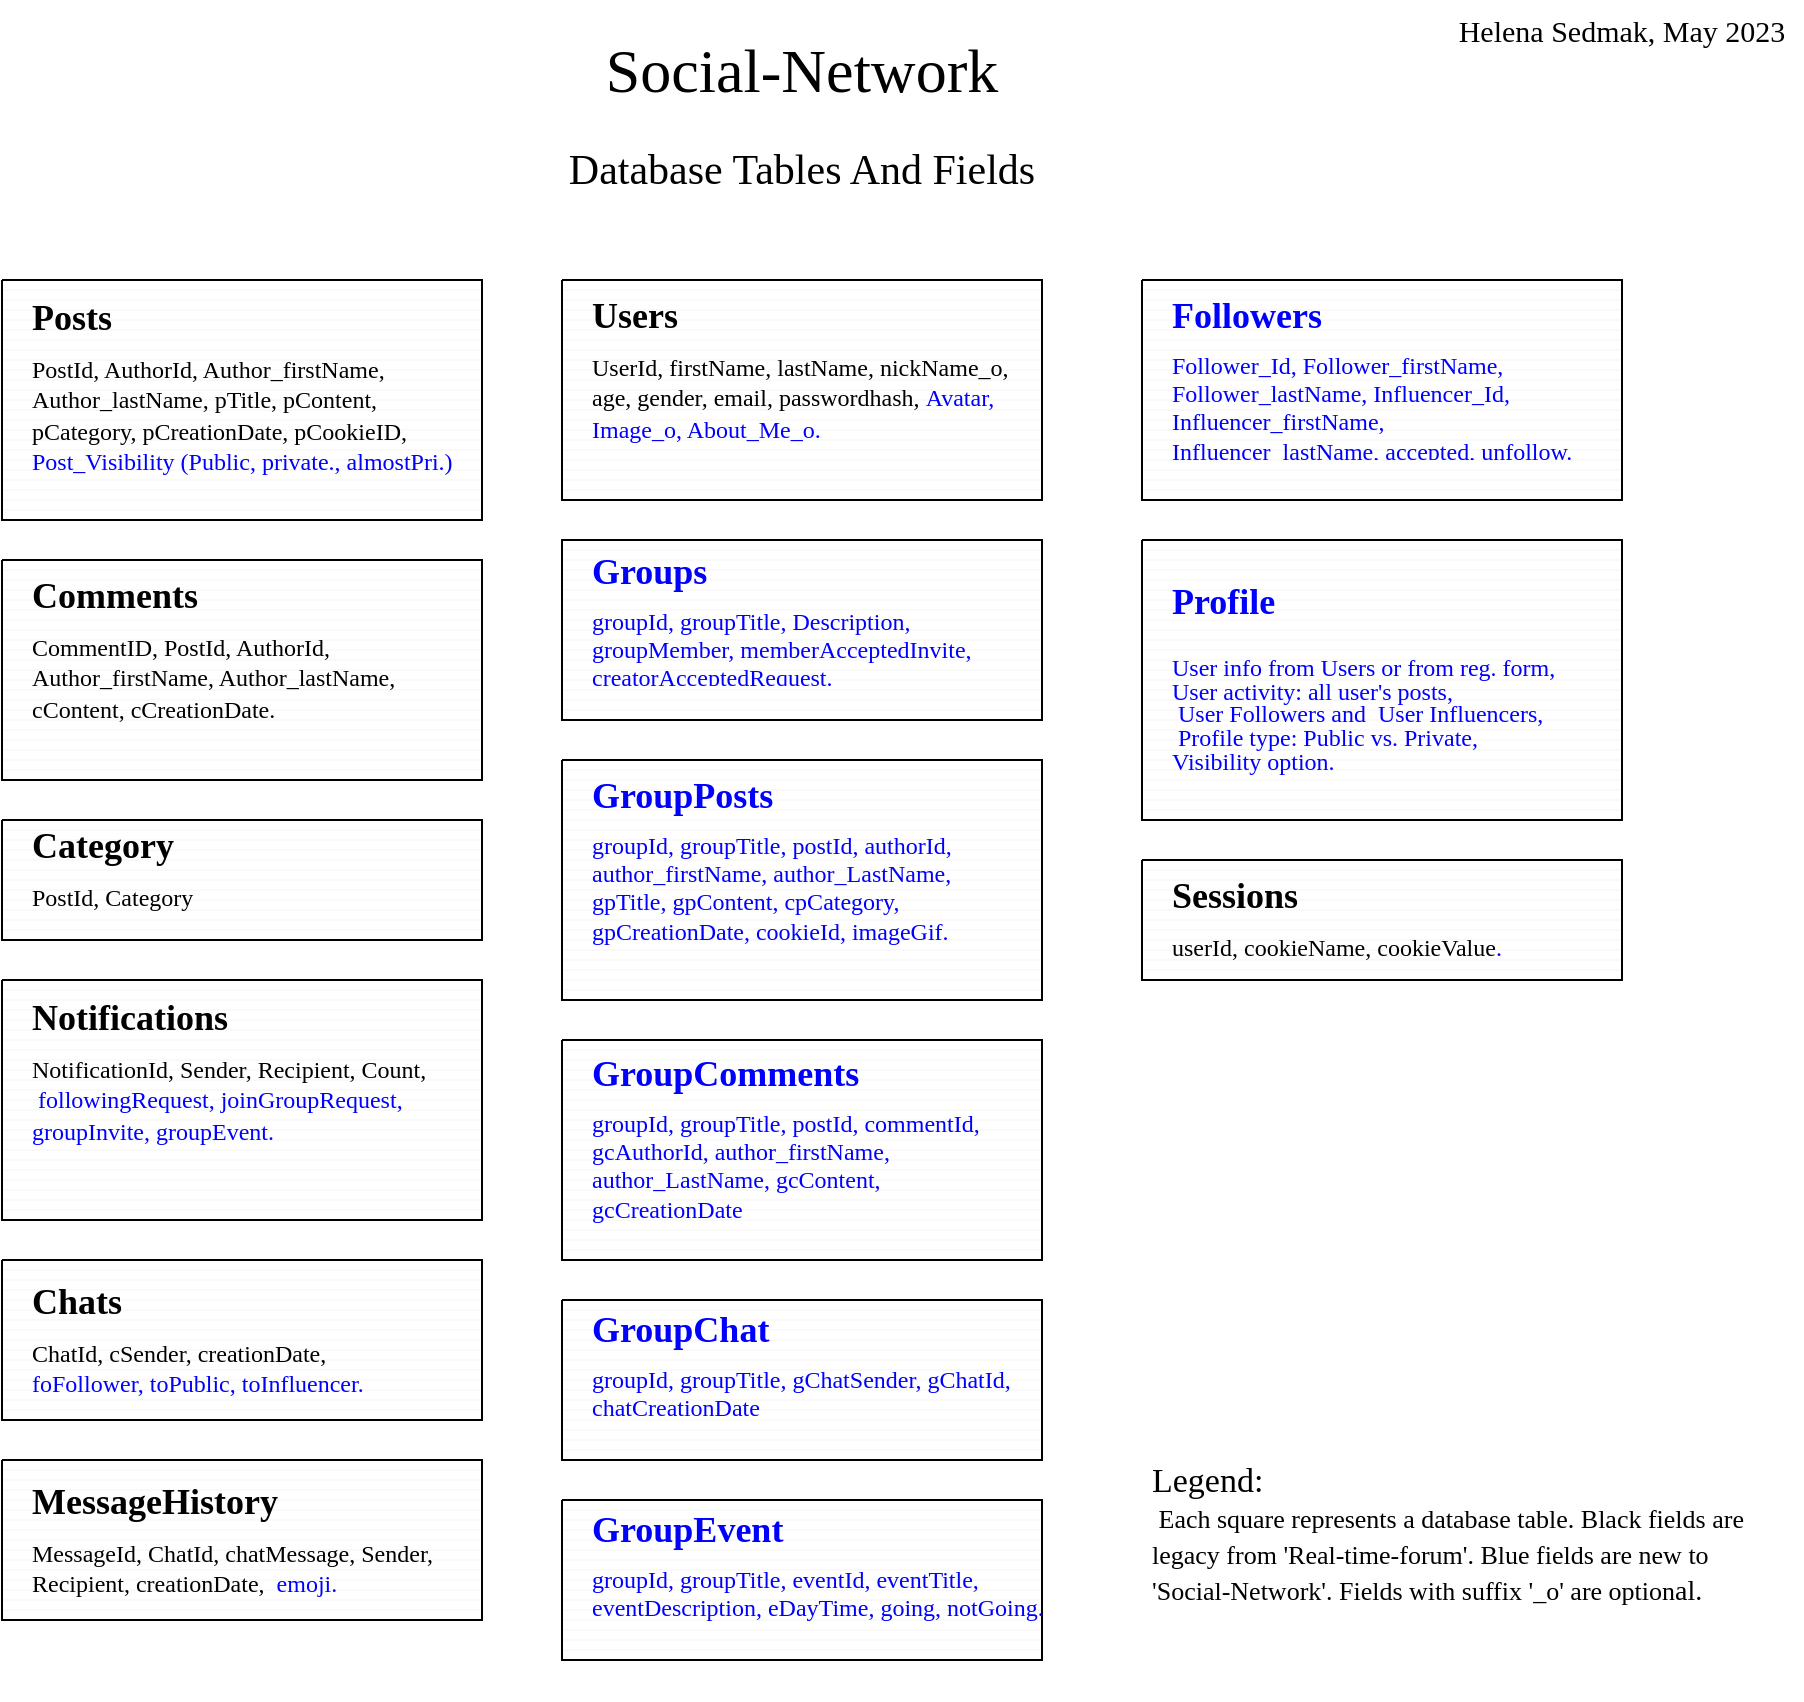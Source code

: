<mxfile>
    <diagram id="9aCoWLY6iD81SBP5ZaNU" name="Page-1">
        <mxGraphModel dx="1063" dy="624" grid="0" gridSize="10" guides="1" tooltips="1" connect="1" arrows="1" fold="1" page="1" pageScale="1" pageWidth="1169" pageHeight="827" background="#FFFFFF" math="0" shadow="0">
            <root>
                <mxCell id="0"/>
                <mxCell id="1" parent="0"/>
                <mxCell id="4" value="" style="group" vertex="1" connectable="0" parent="1">
                    <mxGeometry x="410" y="150" width="240" height="110" as="geometry"/>
                </mxCell>
                <mxCell id="2" value="" style="verticalLabelPosition=bottom;verticalAlign=top;html=1;shape=mxgraph.basic.patternFillRect;fillStyle=hor;step=5;fillStrokeWidth=0.2;fillStrokeColor=#dddddd;fontFamily=Courier New;whiteSpace=wrap;fontColor=#000000;movable=1;resizable=1;rotatable=1;deletable=1;editable=1;connectable=1;" vertex="1" parent="4">
                    <mxGeometry width="240" height="110" as="geometry"/>
                </mxCell>
                <mxCell id="3" value="&lt;h1 style=&quot;line-height: 20%;&quot;&gt;&lt;font face=&quot;Times New Roman&quot; style=&quot;font-size: 18px;&quot;&gt;Users&lt;/font&gt;&lt;/h1&gt;&lt;p&gt;&lt;font face=&quot;Times New Roman&quot;&gt;UserId, firstName, lastName, nickName_o, age, gender, email, passwordhash,&amp;nbsp;&lt;/font&gt;&lt;span style=&quot;color: rgb(0, 0, 255); font-family: &amp;quot;Times New Roman&amp;quot;; background-color: initial;&quot;&gt;Avatar, Image_o, About_Me_o.&lt;/span&gt;&lt;/p&gt;" style="text;html=1;strokeColor=none;fillColor=none;spacing=5;spacingTop=-20;whiteSpace=wrap;overflow=hidden;rounded=0;fontFamily=Courier New;fontColor=#000000;" vertex="1" parent="4">
                    <mxGeometry x="10" y="10" width="220" height="80" as="geometry"/>
                </mxCell>
                <mxCell id="6" value="" style="group" vertex="1" connectable="0" parent="1">
                    <mxGeometry x="700" y="150" width="240" height="110" as="geometry"/>
                </mxCell>
                <mxCell id="7" value="" style="verticalLabelPosition=bottom;verticalAlign=top;html=1;shape=mxgraph.basic.patternFillRect;fillStyle=hor;step=5;fillStrokeWidth=0.2;fillStrokeColor=#dddddd;fontFamily=Courier New;whiteSpace=wrap;fontColor=#000000;movable=1;resizable=1;rotatable=1;deletable=1;editable=1;connectable=1;" vertex="1" parent="6">
                    <mxGeometry width="240" height="110" as="geometry"/>
                </mxCell>
                <mxCell id="8" value="&lt;h1 style=&quot;line-height: 20%;&quot;&gt;&lt;font color=&quot;#0000ff&quot; face=&quot;Times New Roman&quot; style=&quot;font-size: 18px;&quot;&gt;Followers&lt;/font&gt;&lt;/h1&gt;&lt;p style=&quot;line-height: 110%;&quot;&gt;&lt;font color=&quot;#0000ff&quot;&gt;&lt;font face=&quot;Times New Roman&quot;&gt;Follower_Id,&amp;nbsp;&lt;/font&gt;&lt;/font&gt;&lt;span style=&quot;font-family: &amp;quot;Times New Roman&amp;quot;; color: rgb(0, 0, 255); background-color: initial;&quot;&gt;Follower_firstName, Follower_lastName, Influencer_Id, Influencer_firstName, Influencer_lastName, accepted, unfollow.&lt;/span&gt;&lt;/p&gt;&lt;span style=&quot;color: rgba(0, 0, 0, 0); font-family: monospace; font-size: 0px;&quot;&gt;%3CmxGraphModel%3E%3Croot%3E%3CmxCell%20id%3D%220%22%2F%3E%3CmxCell%20id%3D%221%22%20parent%3D%220%22%2F%3E%3CmxCell%20id%3D%222%22%20value%3D%22%22%20style%3D%22group%22%20vertex%3D%221%22%20connectable%3D%220%22%20parent%3D%221%22%3E%3CmxGeometry%20x%3D%22410%22%20y%3D%22150%22%20width%3D%22240%22%20height%3D%22110%22%20as%3D%22geometry%22%2F%3E%3C%2FmxCell%3E%3CmxCell%20id%3D%223%22%20value%3D%22%22%20style%3D%22verticalLabelPosition%3Dbottom%3BverticalAlign%3Dtop%3Bhtml%3D1%3Bshape%3Dmxgraph.basic.patternFillRect%3BfillStyle%3Dhor%3Bstep%3D5%3BfillStrokeWidth%3D0.2%3BfillStrokeColor%3D%23dddddd%3BfontFamily%3DCourier%20New%3BwhiteSpace%3Dwrap%3BfontColor%3D%23000000%3Bmovable%3D1%3Bresizable%3D1%3Brotatable%3D1%3Bdeletable%3D1%3Beditable%3D1%3Bconnectable%3D1%3B%22%20vertex%3D%221%22%20parent%3D%222%22%3E%3CmxGeometry%20width%3D%22240%22%20height%3D%22110%22%20as%3D%22geometry%22%2F%3E%3C%2FmxCell%3E%3CmxCell%20id%3D%224%22%20value%3D%22%26lt%3Bh1%20style%3D%26quot%3Bline-height%3A%2020%25%3B%26quot%3B%26gt%3B%26lt%3Bfont%20face%3D%26quot%3BTimes%20New%20Roman%26quot%3B%20style%3D%26quot%3Bfont-size%3A%2018px%3B%26quot%3B%26gt%3BUsers%26lt%3B%2Ffont%26gt%3B%26lt%3B%2Fh1%26gt%3B%26lt%3Bp%26gt%3B%26lt%3Bfont%20face%3D%26quot%3BTimes%20New%20Roman%26quot%3B%26gt%3BUserId%2C%20firstName%2C%20lastName%2C%20nickName_o%2C%20age%2C%20gender%2C%20email%2C%20passwordhash%2C%26amp%3Bnbsp%3B%26lt%3B%2Ffont%26gt%3B%26lt%3Bspan%20style%3D%26quot%3Bcolor%3A%20rgb(0%2C%200%2C%20255)%3B%20font-family%3A%20%26amp%3Bquot%3BTimes%20New%20Roman%26amp%3Bquot%3B%3B%20background-color%3A%20initial%3B%26quot%3B%26gt%3BAvatar%2C%20Image_o%2C%20About_Me_o%26lt%3B%2Fspan%26gt%3B%26lt%3B%2Fp%26gt%3B%22%20style%3D%22text%3Bhtml%3D1%3BstrokeColor%3Dnone%3BfillColor%3Dnone%3Bspacing%3D5%3BspacingTop%3D-20%3BwhiteSpace%3Dwrap%3Boverflow%3Dhidden%3Brounded%3D0%3BfontFamily%3DCourier%20New%3BfontColor%3D%23000000%3B%22%20vertex%3D%221%22%20parent%3D%222%22%3E%3CmxGeometry%20x%3D%2210%22%20y%3D%2210%22%20width%3D%22220%22%20height%3D%2280%22%20as%3D%22geometry%22%2F%3E%3C%2FmxCell%3E%3C%2Froot%3E%3C%2FmxGraphModel%3E&lt;/span&gt;&lt;span style=&quot;color: rgba(0, 0, 0, 0); font-family: monospace; font-size: 0px;&quot;&gt;%3CmxGraphModel%3E%3Croot%3E%3CmxCell%20id%3D%220%22%2F%3E%3CmxCell%20id%3D%221%22%20parent%3D%220%22%2F%3E%3CmxCell%20id%3D%222%22%20value%3D%22%22%20style%3D%22group%22%20vertex%3D%221%22%20connectable%3D%220%22%20parent%3D%221%22%3E%3CmxGeometry%20x%3D%22410%22%20y%3D%22150%22%20width%3D%22240%22%20height%3D%22110%22%20as%3D%22geometry%22%2F%3E%3C%2FmxCell%3E%3CmxCell%20id%3D%223%22%20value%3D%22%22%20style%3D%22verticalLabelPosition%3Dbottom%3BverticalAlign%3Dtop%3Bhtml%3D1%3Bshape%3Dmxgraph.basic.patternFillRect%3BfillStyle%3Dhor%3Bstep%3D5%3BfillStrokeWidth%3D0.2%3BfillStrokeColor%3D%23dddddd%3BfontFamily%3DCourier%20New%3BwhiteSpace%3Dwrap%3BfontColor%3D%23000000%3Bmovable%3D1%3Bresizable%3D1%3Brotatable%3D1%3Bdeletable%3D1%3Beditable%3D1%3Bconnectable%3D1%3B%22%20vertex%3D%221%22%20parent%3D%222%22%3E%3CmxGeometry%20width%3D%22240%22%20height%3D%22110%22%20as%3D%22geometry%22%2F%3E%3C%2FmxCell%3E%3CmxCell%20id%3D%224%22%20value%3D%22%26lt%3Bh1%20style%3D%26quot%3Bline-height%3A%2020%25%3B%26quot%3B%26gt%3B%26lt%3Bfont%20face%3D%26quot%3BTimes%20New%20Roman%26quot%3B%20style%3D%26quot%3Bfont-size%3A%2018px%3B%26quot%3B%26gt%3BUsers%26lt%3B%2Ffont%26gt%3B%26lt%3B%2Fh1%26gt%3B%26lt%3Bp%26gt%3B%26lt%3Bfont%20face%3D%26quot%3BTimes%20New%20Roman%26quot%3B%26gt%3BUserId%2C%20firstName%2C%20lastName%2C%20nickName_o%2C%20age%2C%20gender%2C%20email%2C%20passwordhash%2C%26amp%3Bnbsp%3B%26lt%3B%2Ffont%26gt%3B%26lt%3Bspan%20style%3D%26quot%3Bcolor%3A%20rgb(0%2C%200%2C%20255)%3B%20font-family%3A%20%26amp%3Bquot%3BTimes%20New%20Roman%26amp%3Bquot%3B%3B%20background-color%3A%20initial%3B%26quot%3B%26gt%3BAvatar%2C%20Image_o%2C%20About_Me_o%26lt%3B%2Fspan%26gt%3B%26lt%3B%2Fp%26gt%3B%22%20style%3D%22text%3Bhtml%3D1%3BstrokeColor%3Dnone%3BfillColor%3Dnone%3Bspacing%3D5%3BspacingTop%3D-20%3BwhiteSpace%3Dwrap%3Boverflow%3Dhidden%3Brounded%3D0%3BfontFamily%3DCourier%20New%3BfontColor%3D%23000000%3B%22%20vertex%3D%221%22%20parent%3D%222%22%3E%3CmxGeometry%20x%3D%2210%22%20y%3D%2210%22%20width%3D%22220%22%20height%3D%2280%22%20as%3D%22geometry%22%2F%3E%3C%2FmxCell%3E%3C%2Froot%3E%3C%2FmxGraphModel%3E&lt;/span&gt;" style="text;html=1;strokeColor=none;fillColor=none;spacing=5;spacingTop=-20;whiteSpace=wrap;overflow=hidden;rounded=0;fontFamily=Courier New;fontColor=#000000;" vertex="1" parent="6">
                    <mxGeometry x="10" y="10" width="220" height="80" as="geometry"/>
                </mxCell>
                <mxCell id="9" value="" style="group" vertex="1" connectable="0" parent="1">
                    <mxGeometry x="700" y="280" width="240" height="140" as="geometry"/>
                </mxCell>
                <mxCell id="10" value="" style="verticalLabelPosition=bottom;verticalAlign=top;html=1;shape=mxgraph.basic.patternFillRect;fillStyle=hor;step=5;fillStrokeWidth=0.2;fillStrokeColor=#dddddd;fontFamily=Courier New;whiteSpace=wrap;fontColor=#000000;movable=1;resizable=1;rotatable=1;deletable=1;editable=1;connectable=1;" vertex="1" parent="9">
                    <mxGeometry width="240" height="140" as="geometry"/>
                </mxCell>
                <mxCell id="11" value="&lt;h1 style=&quot;line-height: 90%;&quot;&gt;&lt;font face=&quot;Times New Roman&quot; color=&quot;#0000ff&quot;&gt;&lt;span style=&quot;font-size: 18px;&quot;&gt;Profile&lt;/span&gt;&lt;/font&gt;&lt;/h1&gt;&lt;p style=&quot;line-height: 90%;&quot;&gt;&lt;span style=&quot;font-family: &amp;quot;Times New Roman&amp;quot;; color: rgb(0, 0, 255); background-color: initial;&quot;&gt;User info from Users or from reg. form, User activity: all user's posts,&amp;nbsp; &amp;nbsp; &amp;nbsp; &amp;nbsp; &amp;nbsp; &amp;nbsp; &amp;nbsp; &amp;nbsp; &amp;nbsp;&lt;/span&gt;&lt;span style=&quot;background-color: initial; color: rgb(0, 0, 255); font-family: &amp;quot;Times New Roman&amp;quot;;&quot;&gt;User Followers and&amp;nbsp; User Influencers,&amp;nbsp; &amp;nbsp; &amp;nbsp; &amp;nbsp; &amp;nbsp;Profile type: Public vs. Private,&amp;nbsp; &amp;nbsp; &amp;nbsp; &amp;nbsp; &amp;nbsp; &amp;nbsp; &amp;nbsp; &amp;nbsp; &amp;nbsp; &amp;nbsp; Visibility option.&lt;/span&gt;&lt;/p&gt;&lt;span style=&quot;color: rgba(0, 0, 0, 0); font-family: monospace; font-size: 0px;&quot;&gt;%3CmxGraphModel%3E%3Croot%3E%3CmxCell%20id%3D%220%22%2F%3E%3CmxCell%20id%3D%221%22%20parent%3D%220%22%2F%3E%3CmxCell%20id%3D%222%22%20value%3D%22%22%20style%3D%22group%22%20vertex%3D%221%22%20connectable%3D%220%22%20parent%3D%221%22%3E%3CmxGeometry%20x%3D%22410%22%20y%3D%22150%22%20width%3D%22240%22%20height%3D%22110%22%20as%3D%22geometry%22%2F%3E%3C%2FmxCell%3E%3CmxCell%20id%3D%223%22%20value%3D%22%22%20style%3D%22verticalLabelPosition%3Dbottom%3BverticalAlign%3Dtop%3Bhtml%3D1%3Bshape%3Dmxgraph.basic.patternFillRect%3BfillStyle%3Dhor%3Bstep%3D5%3BfillStrokeWidth%3D0.2%3BfillStrokeColor%3D%23dddddd%3BfontFamily%3DCourier%20New%3BwhiteSpace%3Dwrap%3BfontColor%3D%23000000%3Bmovable%3D1%3Bresizable%3D1%3Brotatable%3D1%3Bdeletable%3D1%3Beditable%3D1%3Bconnectable%3D1%3B%22%20vertex%3D%221%22%20parent%3D%222%22%3E%3CmxGeometry%20width%3D%22240%22%20height%3D%22110%22%20as%3D%22geometry%22%2F%3E%3C%2FmxCell%3E%3CmxCell%20id%3D%224%22%20value%3D%22%26lt%3Bh1%20style%3D%26quot%3Bline-height%3A%2020%25%3B%26quot%3B%26gt%3B%26lt%3Bfont%20face%3D%26quot%3BTimes%20New%20Roman%26quot%3B%20style%3D%26quot%3Bfont-size%3A%2018px%3B%26quot%3B%26gt%3BUsers%26lt%3B%2Ffont%26gt%3B%26lt%3B%2Fh1%26gt%3B%26lt%3Bp%26gt%3B%26lt%3Bfont%20face%3D%26quot%3BTimes%20New%20Roman%26quot%3B%26gt%3BUserId%2C%20firstName%2C%20lastName%2C%20nickName_o%2C%20age%2C%20gender%2C%20email%2C%20passwordhash%2C%26amp%3Bnbsp%3B%26lt%3B%2Ffont%26gt%3B%26lt%3Bspan%20style%3D%26quot%3Bcolor%3A%20rgb(0%2C%200%2C%20255)%3B%20font-family%3A%20%26amp%3Bquot%3BTimes%20New%20Roman%26amp%3Bquot%3B%3B%20background-color%3A%20initial%3B%26quot%3B%26gt%3BAvatar%2C%20Image_o%2C%20About_Me_o%26lt%3B%2Fspan%26gt%3B%26lt%3B%2Fp%26gt%3B%22%20style%3D%22text%3Bhtml%3D1%3BstrokeColor%3Dnone%3BfillColor%3Dnone%3Bspacing%3D5%3BspacingTop%3D-20%3BwhiteSpace%3Dwrap%3Boverflow%3Dhidden%3Brounded%3D0%3BfontFamily%3DCourier%20New%3BfontColor%3D%23000000%3B%22%20vertex%3D%221%22%20parent%3D%222%22%3E%3CmxGeometry%20x%3D%2210%22%20y%3D%2210%22%20width%3D%22220%22%20height%3D%2280%22%20as%3D%22geometry%22%2F%3E%3C%2FmxCell%3E%3C%2Froot%3E%3C%2FmxGraphModel%3E&lt;/span&gt;&lt;span style=&quot;color: rgba(0, 0, 0, 0); font-family: monospace; font-size: 0px;&quot;&gt;%3CmxGraphModel%3E%3Croot%3E%3CmxCell%20id%3D%220%22%2F%3E%3CmxCell%20id%3D%221%22%20parent%3D%220%22%2F%3E%3CmxCell%20id%3D%222%22%20value%3D%22%22%20style%3D%22group%22%20vertex%3D%221%22%20connectable%3D%220%22%20parent%3D%221%22%3E%3CmxGeometry%20x%3D%22410%22%20y%3D%22150%22%20width%3D%22240%22%20height%3D%22110%22%20as%3D%22geometry%22%2F%3E%3C%2FmxCell%3E%3CmxCell%20id%3D%223%22%20value%3D%22%22%20style%3D%22verticalLabelPosition%3Dbottom%3BverticalAlign%3Dtop%3Bhtml%3D1%3Bshape%3Dmxgraph.basic.patternFillRect%3BfillStyle%3Dhor%3Bstep%3D5%3BfillStrokeWidth%3D0.2%3BfillStrokeColor%3D%23dddddd%3BfontFamily%3DCourier%20New%3BwhiteSpace%3Dwrap%3BfontColor%3D%23000000%3Bmovable%3D1%3Bresizable%3D1%3Brotatable%3D1%3Bdeletable%3D1%3Beditable%3D1%3Bconnectable%3D1%3B%22%20vertex%3D%221%22%20parent%3D%222%22%3E%3CmxGeometry%20width%3D%22240%22%20height%3D%22110%22%20as%3D%22geometry%22%2F%3E%3C%2FmxCell%3E%3CmxCell%20id%3D%224%22%20value%3D%22%26lt%3Bh1%20style%3D%26quot%3Bline-height%3A%2020%25%3B%26quot%3B%26gt%3B%26lt%3Bfont%20face%3D%26quot%3BTimes%20New%20Roman%26quot%3B%20style%3D%26quot%3Bfont-size%3A%2018px%3B%26quot%3B%26gt%3BUsers%26lt%3B%2Ffont%26gt%3B%26lt%3B%2Fh1%26gt%3B%26lt%3Bp%26gt%3B%26lt%3Bfont%20face%3D%26quot%3BTimes%20New%20Roman%26quot%3B%26gt%3BUserId%2C%20firstName%2C%20lastName%2C%20nickName_o%2C%20age%2C%20gender%2C%20email%2C%20passwordhash%2C%26amp%3Bnbsp%3B%26lt%3B%2Ffont%26gt%3B%26lt%3Bspan%20style%3D%26quot%3Bcolor%3A%20rgb(0%2C%200%2C%20255)%3B%20font-family%3A%20%26amp%3Bquot%3BTimes%20New%20Roman%26amp%3Bquot%3B%3B%20background-color%3A%20initial%3B%26quot%3B%26gt%3BAvatar%2C%20Image_o%2C%20About_Me_o%26lt%3B%2Fspan%26gt%3B%26lt%3B%2Fp%26gt%3B%22%20style%3D%22text%3Bhtml%3D1%3BstrokeColor%3Dnone%3BfillColor%3Dnone%3Bspacing%3D5%3BspacingTop%3D-20%3BwhiteSpace%3Dwrap%3Boverflow%3Dhidden%3Brounded%3D0%3BfontFamily%3DCourier%20New%3BfontColor%3D%23000000%3B%22%20vertex%3D%221%22%20parent%3D%222%22%3E%3CmxGeometry%20x%3D%2210%22%20y%3D%2210%22%20width%3D%22220%22%20height%3D%2280%22%20as%3D%22geometry%22%2F%3E%3C%2FmxCell%3E%3C%2Froot%3E%3C%2FmxGraphModel%3E&lt;/span&gt;" style="text;html=1;strokeColor=none;fillColor=none;spacing=5;spacingTop=-20;whiteSpace=wrap;overflow=hidden;rounded=0;fontFamily=Courier New;fontColor=#000000;" vertex="1" parent="9">
                    <mxGeometry x="10" y="12.73" width="220" height="117.27" as="geometry"/>
                </mxCell>
                <mxCell id="12" value="" style="group" vertex="1" connectable="0" parent="1">
                    <mxGeometry x="130" y="150" width="240" height="120" as="geometry"/>
                </mxCell>
                <mxCell id="13" value="" style="verticalLabelPosition=bottom;verticalAlign=top;html=1;shape=mxgraph.basic.patternFillRect;fillStyle=hor;step=5;fillStrokeWidth=0.2;fillStrokeColor=#dddddd;fontFamily=Courier New;whiteSpace=wrap;fontColor=#000000;movable=1;resizable=1;rotatable=1;deletable=1;editable=1;connectable=1;" vertex="1" parent="12">
                    <mxGeometry width="240" height="120.0" as="geometry"/>
                </mxCell>
                <mxCell id="14" value="&lt;h1 style=&quot;line-height: 20%;&quot;&gt;&lt;font face=&quot;Times New Roman&quot; style=&quot;font-size: 18px;&quot;&gt;Posts&lt;/font&gt;&lt;/h1&gt;&lt;p&gt;&lt;font face=&quot;Times New Roman&quot;&gt;PostId, AuthorId, Author_firstName, Author_lastName, pTitle, pContent, pCategory, pCreationDate, pCookieID,&amp;nbsp; &amp;nbsp; &amp;nbsp; &amp;nbsp; &lt;/font&gt;&lt;span style=&quot;color: rgb(0, 0, 255); font-family: &amp;quot;Times New Roman&amp;quot;; background-color: initial;&quot;&gt;Post_Visibility (Public, private., almostPri.)&lt;/span&gt;&lt;/p&gt;" style="text;html=1;strokeColor=none;fillColor=none;spacing=5;spacingTop=-20;whiteSpace=wrap;overflow=hidden;rounded=0;fontFamily=Courier New;fontColor=#000000;" vertex="1" parent="12">
                    <mxGeometry x="10" y="10.909" width="220" height="87.273" as="geometry"/>
                </mxCell>
                <mxCell id="15" value="" style="group" vertex="1" connectable="0" parent="1">
                    <mxGeometry x="130" y="290" width="240" height="110" as="geometry"/>
                </mxCell>
                <mxCell id="16" value="" style="verticalLabelPosition=bottom;verticalAlign=top;html=1;shape=mxgraph.basic.patternFillRect;fillStyle=hor;step=5;fillStrokeWidth=0.2;fillStrokeColor=#dddddd;fontFamily=Courier New;whiteSpace=wrap;fontColor=#000000;movable=1;resizable=1;rotatable=1;deletable=1;editable=1;connectable=1;" vertex="1" parent="15">
                    <mxGeometry width="240" height="110" as="geometry"/>
                </mxCell>
                <mxCell id="17" value="&lt;h1 style=&quot;line-height: 20%;&quot;&gt;&lt;font face=&quot;Times New Roman&quot; style=&quot;font-size: 18px;&quot;&gt;Comments&lt;/font&gt;&lt;/h1&gt;&lt;p&gt;&lt;span style=&quot;font-family: &amp;quot;Times New Roman&amp;quot;;&quot;&gt;CommentID, PostId, AuthorId, Author_firstName, Author_lastName, cContent, cCreationDate.&lt;/span&gt;&lt;br&gt;&lt;/p&gt;" style="text;html=1;strokeColor=none;fillColor=none;spacing=5;spacingTop=-20;whiteSpace=wrap;overflow=hidden;rounded=0;fontFamily=Courier New;fontColor=#000000;" vertex="1" parent="15">
                    <mxGeometry x="10" y="10" width="220" height="80" as="geometry"/>
                </mxCell>
                <mxCell id="18" value="" style="group" vertex="1" connectable="0" parent="1">
                    <mxGeometry x="130" y="420" width="240" height="60" as="geometry"/>
                </mxCell>
                <mxCell id="19" value="" style="verticalLabelPosition=bottom;verticalAlign=top;html=1;shape=mxgraph.basic.patternFillRect;fillStyle=hor;step=5;fillStrokeWidth=0.2;fillStrokeColor=#dddddd;fontFamily=Courier New;whiteSpace=wrap;fontColor=#000000;movable=1;resizable=1;rotatable=1;deletable=1;editable=1;connectable=1;" vertex="1" parent="18">
                    <mxGeometry width="240" height="60" as="geometry"/>
                </mxCell>
                <mxCell id="20" value="&lt;h1 style=&quot;line-height: 20%;&quot;&gt;&lt;font face=&quot;Times New Roman&quot; style=&quot;font-size: 18px;&quot;&gt;Category&lt;/font&gt;&lt;/h1&gt;&lt;p&gt;&lt;span style=&quot;font-family: &amp;quot;Times New Roman&amp;quot;;&quot;&gt;PostId, Category&lt;/span&gt;&lt;br&gt;&lt;/p&gt;" style="text;html=1;strokeColor=none;fillColor=none;spacing=5;spacingTop=-20;whiteSpace=wrap;overflow=hidden;rounded=0;fontFamily=Courier New;fontColor=#000000;" vertex="1" parent="18">
                    <mxGeometry x="10" y="5.455" width="220" height="43.636" as="geometry"/>
                </mxCell>
                <mxCell id="24" value="" style="group" vertex="1" connectable="0" parent="1">
                    <mxGeometry x="130" y="500" width="240" height="120" as="geometry"/>
                </mxCell>
                <mxCell id="25" value="" style="verticalLabelPosition=bottom;verticalAlign=top;html=1;shape=mxgraph.basic.patternFillRect;fillStyle=hor;step=5;fillStrokeWidth=0.2;fillStrokeColor=#dddddd;fontFamily=Courier New;whiteSpace=wrap;fontColor=#000000;movable=1;resizable=1;rotatable=1;deletable=1;editable=1;connectable=1;" vertex="1" parent="24">
                    <mxGeometry width="240" height="120.0" as="geometry"/>
                </mxCell>
                <mxCell id="26" value="&lt;h1 style=&quot;line-height: 20%;&quot;&gt;&lt;font face=&quot;Times New Roman&quot; style=&quot;font-size: 18px;&quot;&gt;Notifications&lt;/font&gt;&lt;/h1&gt;&lt;p&gt;&lt;font face=&quot;Times New Roman&quot;&gt;NotificationId, Sender, Recipient, Count,&amp;nbsp; &amp;nbsp; &amp;nbsp;&lt;font color=&quot;#0000ff&quot;&gt;followingRequest, joinGroupRequest, groupInvite, groupEvent.&lt;/font&gt;&lt;/font&gt;&lt;/p&gt;" style="text;html=1;strokeColor=none;fillColor=none;spacing=5;spacingTop=-20;whiteSpace=wrap;overflow=hidden;rounded=0;fontFamily=Courier New;fontColor=#000000;" vertex="1" parent="24">
                    <mxGeometry x="10" y="10.909" width="220" height="87.273" as="geometry"/>
                </mxCell>
                <mxCell id="28" value="" style="group" vertex="1" connectable="0" parent="1">
                    <mxGeometry x="130" y="640" width="240" height="120" as="geometry"/>
                </mxCell>
                <mxCell id="29" value="" style="verticalLabelPosition=bottom;verticalAlign=top;html=1;shape=mxgraph.basic.patternFillRect;fillStyle=hor;step=5;fillStrokeWidth=0.2;fillStrokeColor=#dddddd;fontFamily=Courier New;whiteSpace=wrap;fontColor=#000000;movable=1;resizable=1;rotatable=1;deletable=1;editable=1;connectable=1;" vertex="1" parent="28">
                    <mxGeometry width="240" height="80" as="geometry"/>
                </mxCell>
                <mxCell id="30" value="&lt;h1 style=&quot;line-height: 20%;&quot;&gt;&lt;font face=&quot;Times New Roman&quot;&gt;&lt;span style=&quot;font-size: 18px;&quot;&gt;Chats&lt;/span&gt;&lt;/font&gt;&lt;/h1&gt;&lt;p&gt;&lt;font face=&quot;Times New Roman&quot;&gt;ChatId, cSender, creationDate,&amp;nbsp; &lt;font color=&quot;#0000ff&quot;&gt;foFollower,&lt;/font&gt;&amp;nbsp;&lt;font color=&quot;#0000ff&quot;&gt;toPublic, toInfluencer.&lt;/font&gt;&lt;/font&gt;&lt;/p&gt;" style="text;html=1;strokeColor=none;fillColor=none;spacing=5;spacingTop=-20;whiteSpace=wrap;overflow=hidden;rounded=0;fontFamily=Courier New;fontColor=#000000;" vertex="1" parent="28">
                    <mxGeometry x="10" y="10.909" width="220" height="87.273" as="geometry"/>
                </mxCell>
                <mxCell id="31" value="" style="group" vertex="1" connectable="0" parent="1">
                    <mxGeometry x="130" y="740" width="240" height="120" as="geometry"/>
                </mxCell>
                <mxCell id="32" value="" style="verticalLabelPosition=bottom;verticalAlign=top;html=1;shape=mxgraph.basic.patternFillRect;fillStyle=hor;step=5;fillStrokeWidth=0.2;fillStrokeColor=#dddddd;fontFamily=Courier New;whiteSpace=wrap;fontColor=#000000;movable=1;resizable=1;rotatable=1;deletable=1;editable=1;connectable=1;" vertex="1" parent="31">
                    <mxGeometry width="240" height="80" as="geometry"/>
                </mxCell>
                <mxCell id="33" value="&lt;h1 style=&quot;line-height: 20%;&quot;&gt;&lt;font face=&quot;Times New Roman&quot;&gt;&lt;span style=&quot;font-size: 18px;&quot;&gt;MessageHistory&lt;/span&gt;&lt;/font&gt;&lt;/h1&gt;&lt;p&gt;&lt;font face=&quot;Times New Roman&quot;&gt;MessageId, ChatId, chatMessage, Sender, Recipient, creationDate,&amp;nbsp; &lt;font color=&quot;#0000ff&quot;&gt;emoji.&lt;/font&gt;&lt;/font&gt;&lt;/p&gt;" style="text;html=1;strokeColor=none;fillColor=none;spacing=5;spacingTop=-20;whiteSpace=wrap;overflow=hidden;rounded=0;fontFamily=Courier New;fontColor=#000000;" vertex="1" parent="31">
                    <mxGeometry x="10" y="10.91" width="220" height="89.09" as="geometry"/>
                </mxCell>
                <mxCell id="34" value="" style="group" vertex="1" connectable="0" parent="1">
                    <mxGeometry x="700" y="440" width="240" height="90" as="geometry"/>
                </mxCell>
                <mxCell id="35" value="" style="verticalLabelPosition=bottom;verticalAlign=top;html=1;shape=mxgraph.basic.patternFillRect;fillStyle=hor;step=5;fillStrokeWidth=0.2;fillStrokeColor=#dddddd;fontFamily=Courier New;whiteSpace=wrap;fontColor=#000000;movable=1;resizable=1;rotatable=1;deletable=1;editable=1;connectable=1;" vertex="1" parent="34">
                    <mxGeometry width="240" height="60" as="geometry"/>
                </mxCell>
                <mxCell id="36" value="&lt;h1 style=&quot;line-height: 20%;&quot;&gt;&lt;font face=&quot;Times New Roman&quot;&gt;&lt;span style=&quot;font-size: 18px;&quot;&gt;Sessions&lt;/span&gt;&lt;/font&gt;&lt;/h1&gt;&lt;p&gt;&lt;font face=&quot;Times New Roman&quot;&gt;userId, cookieName, cookieValue&lt;font color=&quot;#0000ff&quot;&gt;.&lt;/font&gt;&lt;/font&gt;&lt;/p&gt;" style="text;html=1;strokeColor=none;fillColor=none;spacing=5;spacingTop=-20;whiteSpace=wrap;overflow=hidden;rounded=0;fontFamily=Courier New;fontColor=#000000;" vertex="1" parent="34">
                    <mxGeometry x="10" y="8.177" width="220" height="68.966" as="geometry"/>
                </mxCell>
                <mxCell id="39" value="Social-Network" style="text;html=1;strokeColor=none;fillColor=none;align=center;verticalAlign=middle;whiteSpace=wrap;rounded=0;fontFamily=Times New Roman;fontSize=31;fontColor=#000000;" vertex="1" parent="1">
                    <mxGeometry x="400" y="30" width="260" height="30" as="geometry"/>
                </mxCell>
                <mxCell id="40" value="Database Tables And Fields" style="text;html=1;strokeColor=none;fillColor=none;align=center;verticalAlign=middle;whiteSpace=wrap;rounded=0;fontFamily=Times New Roman;fontSize=21;fontColor=#000000;" vertex="1" parent="1">
                    <mxGeometry x="380" y="80" width="300" height="30" as="geometry"/>
                </mxCell>
                <mxCell id="41" value="" style="group;strokeColor=#0000CC;rounded=0;align=left;" vertex="1" connectable="0" parent="1">
                    <mxGeometry x="410" y="280" width="240" height="90" as="geometry"/>
                </mxCell>
                <mxCell id="42" value="" style="verticalLabelPosition=bottom;verticalAlign=top;html=1;shape=mxgraph.basic.patternFillRect;fillStyle=hor;step=5;fillStrokeWidth=0.2;fillStrokeColor=#dddddd;fontFamily=Courier New;whiteSpace=wrap;fontColor=#000000;movable=1;resizable=1;rotatable=1;deletable=1;editable=1;connectable=1;" vertex="1" parent="41">
                    <mxGeometry width="240" height="90" as="geometry"/>
                </mxCell>
                <mxCell id="43" value="&lt;h1 style=&quot;line-height: 20%;&quot;&gt;&lt;font color=&quot;#0000ff&quot; face=&quot;Times New Roman&quot; style=&quot;font-size: 18px;&quot;&gt;Groups&lt;/font&gt;&lt;/h1&gt;&lt;p style=&quot;line-height: 110%;&quot;&gt;&lt;font face=&quot;Times New Roman&quot; color=&quot;#0000ff&quot;&gt;groupId, groupTitle, Description, groupMember, memberAcceptedInvite, creatorAcceptedRequest.&lt;/font&gt;&lt;/p&gt;&lt;span style=&quot;color: rgba(0, 0, 0, 0); font-family: monospace; font-size: 0px;&quot;&gt;%3CmxGraphModel%3E%3Croot%3E%3CmxCell%20id%3D%220%22%2F%3E%3CmxCell%20id%3D%221%22%20parent%3D%220%22%2F%3E%3CmxCell%20id%3D%222%22%20value%3D%22%22%20style%3D%22group%22%20vertex%3D%221%22%20connectable%3D%220%22%20parent%3D%221%22%3E%3CmxGeometry%20x%3D%22410%22%20y%3D%22150%22%20width%3D%22240%22%20height%3D%22110%22%20as%3D%22geometry%22%2F%3E%3C%2FmxCell%3E%3CmxCell%20id%3D%223%22%20value%3D%22%22%20style%3D%22verticalLabelPosition%3Dbottom%3BverticalAlign%3Dtop%3Bhtml%3D1%3Bshape%3Dmxgraph.basic.patternFillRect%3BfillStyle%3Dhor%3Bstep%3D5%3BfillStrokeWidth%3D0.2%3BfillStrokeColor%3D%23dddddd%3BfontFamily%3DCourier%20New%3BwhiteSpace%3Dwrap%3BfontColor%3D%23000000%3Bmovable%3D1%3Bresizable%3D1%3Brotatable%3D1%3Bdeletable%3D1%3Beditable%3D1%3Bconnectable%3D1%3B%22%20vertex%3D%221%22%20parent%3D%222%22%3E%3CmxGeometry%20width%3D%22240%22%20height%3D%22110%22%20as%3D%22geometry%22%2F%3E%3C%2FmxCell%3E%3CmxCell%20id%3D%224%22%20value%3D%22%26lt%3Bh1%20style%3D%26quot%3Bline-height%3A%2020%25%3B%26quot%3B%26gt%3B%26lt%3Bfont%20face%3D%26quot%3BTimes%20New%20Roman%26quot%3B%20style%3D%26quot%3Bfont-size%3A%2018px%3B%26quot%3B%26gt%3BUsers%26lt%3B%2Ffont%26gt%3B%26lt%3B%2Fh1%26gt%3B%26lt%3Bp%26gt%3B%26lt%3Bfont%20face%3D%26quot%3BTimes%20New%20Roman%26quot%3B%26gt%3BUserId%2C%20firstName%2C%20lastName%2C%20nickName_o%2C%20age%2C%20gender%2C%20email%2C%20passwordhash%2C%26amp%3Bnbsp%3B%26lt%3B%2Ffont%26gt%3B%26lt%3Bspan%20style%3D%26quot%3Bcolor%3A%20rgb(0%2C%200%2C%20255)%3B%20font-family%3A%20%26amp%3Bquot%3BTimes%20New%20Roman%26amp%3Bquot%3B%3B%20background-color%3A%20initial%3B%26quot%3B%26gt%3BAvatar%2C%20Image_o%2C%20About_Me_o%26lt%3B%2Fspan%26gt%3B%26lt%3B%2Fp%26gt%3B%22%20style%3D%22text%3Bhtml%3D1%3BstrokeColor%3Dnone%3BfillColor%3Dnone%3Bspacing%3D5%3BspacingTop%3D-20%3BwhiteSpace%3Dwrap%3Boverflow%3Dhidden%3Brounded%3D0%3BfontFamily%3DCourier%20New%3BfontColor%3D%23000000%3B%22%20vertex%3D%221%22%20parent%3D%222%22%3E%3CmxGeometry%20x%3D%2210%22%20y%3D%2210%22%20width%3D%22220%22%20height%3D%2280%22%20as%3D%22geometry%22%2F%3E%3C%2FmxCell%3E%3C%2Froot%3E%3C%2FmxGraphModel%3E&lt;/span&gt;&lt;span style=&quot;color: rgba(0, 0, 0, 0); font-family: monospace; font-size: 0px;&quot;&gt;%3CmxGraphModel%3E%3Croot%3E%3CmxCell%20id%3D%220%22%2F%3E%3CmxCell%20id%3D%221%22%20parent%3D%220%22%2F%3E%3CmxCell%20id%3D%222%22%20value%3D%22%22%20style%3D%22group%22%20vertex%3D%221%22%20connectable%3D%220%22%20parent%3D%221%22%3E%3CmxGeometry%20x%3D%22410%22%20y%3D%22150%22%20width%3D%22240%22%20height%3D%22110%22%20as%3D%22geometry%22%2F%3E%3C%2FmxCell%3E%3CmxCell%20id%3D%223%22%20value%3D%22%22%20style%3D%22verticalLabelPosition%3Dbottom%3BverticalAlign%3Dtop%3Bhtml%3D1%3Bshape%3Dmxgraph.basic.patternFillRect%3BfillStyle%3Dhor%3Bstep%3D5%3BfillStrokeWidth%3D0.2%3BfillStrokeColor%3D%23dddddd%3BfontFamily%3DCourier%20New%3BwhiteSpace%3Dwrap%3BfontColor%3D%23000000%3Bmovable%3D1%3Bresizable%3D1%3Brotatable%3D1%3Bdeletable%3D1%3Beditable%3D1%3Bconnectable%3D1%3B%22%20vertex%3D%221%22%20parent%3D%222%22%3E%3CmxGeometry%20width%3D%22240%22%20height%3D%22110%22%20as%3D%22geometry%22%2F%3E%3C%2FmxCell%3E%3CmxCell%20id%3D%224%22%20value%3D%22%26lt%3Bh1%20style%3D%26quot%3Bline-height%3A%2020%25%3B%26quot%3B%26gt%3B%26lt%3Bfont%20face%3D%26quot%3BTimes%20New%20Roman%26quot%3B%20style%3D%26quot%3Bfont-size%3A%2018px%3B%26quot%3B%26gt%3BUsers%26lt%3B%2Ffont%26gt%3B%26lt%3B%2Fh1%26gt%3B%26lt%3Bp%26gt%3B%26lt%3Bfont%20face%3D%26quot%3BTimes%20New%20Roman%26quot%3B%26gt%3BUserId%2C%20firstName%2C%20lastName%2C%20nickName_o%2C%20age%2C%20gender%2C%20email%2C%20passwordhash%2C%26amp%3Bnbsp%3B%26lt%3B%2Ffont%26gt%3B%26lt%3Bspan%20style%3D%26quot%3Bcolor%3A%20rgb(0%2C%200%2C%20255)%3B%20font-family%3A%20%26amp%3Bquot%3BTimes%20New%20Roman%26amp%3Bquot%3B%3B%20background-color%3A%20initial%3B%26quot%3B%26gt%3BAvatar%2C%20Image_o%2C%20About_Me_o%26lt%3B%2Fspan%26gt%3B%26lt%3B%2Fp%26gt%3B%22%20style%3D%22text%3Bhtml%3D1%3BstrokeColor%3Dnone%3BfillColor%3Dnone%3Bspacing%3D5%3BspacingTop%3D-20%3BwhiteSpace%3Dwrap%3Boverflow%3Dhidden%3Brounded%3D0%3BfontFamily%3DCourier%20New%3BfontColor%3D%23000000%3B%22%20vertex%3D%221%22%20parent%3D%222%22%3E%3CmxGeometry%20x%3D%2210%22%20y%3D%2210%22%20width%3D%22220%22%20height%3D%2280%22%20as%3D%22geometry%22%2F%3E%3C%2FmxCell%3E%3C%2Froot%3E%3C%2FmxGraphModel%3E&lt;/span&gt;" style="text;html=1;strokeColor=none;fillColor=none;spacing=5;spacingTop=-20;whiteSpace=wrap;overflow=hidden;rounded=0;fontFamily=Courier New;fontColor=#000000;" vertex="1" parent="41">
                    <mxGeometry x="10" y="8.182" width="220" height="65.455" as="geometry"/>
                </mxCell>
                <mxCell id="44" value="" style="group" vertex="1" connectable="0" parent="1">
                    <mxGeometry x="410" y="390" width="240" height="120" as="geometry"/>
                </mxCell>
                <mxCell id="45" value="" style="verticalLabelPosition=bottom;verticalAlign=top;html=1;shape=mxgraph.basic.patternFillRect;fillStyle=hor;step=5;fillStrokeWidth=0.2;fillStrokeColor=#dddddd;fontFamily=Courier New;whiteSpace=wrap;fontColor=#000000;movable=1;resizable=1;rotatable=1;deletable=1;editable=1;connectable=1;" vertex="1" parent="44">
                    <mxGeometry width="240" height="120" as="geometry"/>
                </mxCell>
                <mxCell id="46" value="&lt;h1 style=&quot;line-height: 20%;&quot;&gt;&lt;font color=&quot;#0000ff&quot; face=&quot;Times New Roman&quot; style=&quot;font-size: 18px;&quot;&gt;GroupPosts&lt;/font&gt;&lt;/h1&gt;&lt;p style=&quot;line-height: 110%;&quot;&gt;&lt;font face=&quot;Times New Roman&quot; color=&quot;#0000ff&quot;&gt;groupId, groupTitle, postId, authorId, author_firstName, author_LastName, gpTitle, gpContent, cpCategory, gpCreationDate, cookieId, imageGif.&lt;/font&gt;&lt;/p&gt;&lt;span style=&quot;color: rgba(0, 0, 0, 0); font-family: monospace; font-size: 0px;&quot;&gt;%3CmxGraphModel%3E%3Croot%3E%3CmxCell%20id%3D%220%22%2F%3E%3CmxCell%20id%3D%221%22%20parent%3D%220%22%2F%3E%3CmxCell%20id%3D%222%22%20value%3D%22%22%20style%3D%22group%22%20vertex%3D%221%22%20connectable%3D%220%22%20parent%3D%221%22%3E%3CmxGeometry%20x%3D%22410%22%20y%3D%22150%22%20width%3D%22240%22%20height%3D%22110%22%20as%3D%22geometry%22%2F%3E%3C%2FmxCell%3E%3CmxCell%20id%3D%223%22%20value%3D%22%22%20style%3D%22verticalLabelPosition%3Dbottom%3BverticalAlign%3Dtop%3Bhtml%3D1%3Bshape%3Dmxgraph.basic.patternFillRect%3BfillStyle%3Dhor%3Bstep%3D5%3BfillStrokeWidth%3D0.2%3BfillStrokeColor%3D%23dddddd%3BfontFamily%3DCourier%20New%3BwhiteSpace%3Dwrap%3BfontColor%3D%23000000%3Bmovable%3D1%3Bresizable%3D1%3Brotatable%3D1%3Bdeletable%3D1%3Beditable%3D1%3Bconnectable%3D1%3B%22%20vertex%3D%221%22%20parent%3D%222%22%3E%3CmxGeometry%20width%3D%22240%22%20height%3D%22110%22%20as%3D%22geometry%22%2F%3E%3C%2FmxCell%3E%3CmxCell%20id%3D%224%22%20value%3D%22%26lt%3Bh1%20style%3D%26quot%3Bline-height%3A%2020%25%3B%26quot%3B%26gt%3B%26lt%3Bfont%20face%3D%26quot%3BTimes%20New%20Roman%26quot%3B%20style%3D%26quot%3Bfont-size%3A%2018px%3B%26quot%3B%26gt%3BUsers%26lt%3B%2Ffont%26gt%3B%26lt%3B%2Fh1%26gt%3B%26lt%3Bp%26gt%3B%26lt%3Bfont%20face%3D%26quot%3BTimes%20New%20Roman%26quot%3B%26gt%3BUserId%2C%20firstName%2C%20lastName%2C%20nickName_o%2C%20age%2C%20gender%2C%20email%2C%20passwordhash%2C%26amp%3Bnbsp%3B%26lt%3B%2Ffont%26gt%3B%26lt%3Bspan%20style%3D%26quot%3Bcolor%3A%20rgb(0%2C%200%2C%20255)%3B%20font-family%3A%20%26amp%3Bquot%3BTimes%20New%20Roman%26amp%3Bquot%3B%3B%20background-color%3A%20initial%3B%26quot%3B%26gt%3BAvatar%2C%20Image_o%2C%20About_Me_o%26lt%3B%2Fspan%26gt%3B%26lt%3B%2Fp%26gt%3B%22%20style%3D%22text%3Bhtml%3D1%3BstrokeColor%3Dnone%3BfillColor%3Dnone%3Bspacing%3D5%3BspacingTop%3D-20%3BwhiteSpace%3Dwrap%3Boverflow%3Dhidden%3Brounded%3D0%3BfontFamily%3DCourier%20New%3BfontColor%3D%23000000%3B%22%20vertex%3D%221%22%20parent%3D%222%22%3E%3CmxGeometry%20x%3D%2210%22%20y%3D%2210%22%20width%3D%22220%22%20height%3D%2280%22%20as%3D%22geometry%22%2F%3E%3C%2FmxCell%3E%3C%2Froot%3E%3C%2FmxGraphModel%3E&lt;/span&gt;&lt;span style=&quot;color: rgba(0, 0, 0, 0); font-family: monospace; font-size: 0px;&quot;&gt;%3CmxGraphModel%3E%3Croot%3E%3CmxCell%20id%3D%220%22%2F%3E%3CmxCell%20id%3D%221%22%20parent%3D%220%22%2F%3E%3CmxCell%20id%3D%222%22%20value%3D%22%22%20style%3D%22group%22%20vertex%3D%221%22%20connectable%3D%220%22%20parent%3D%221%22%3E%3CmxGeometry%20x%3D%22410%22%20y%3D%22150%22%20width%3D%22240%22%20height%3D%22110%22%20as%3D%22geometry%22%2F%3E%3C%2FmxCell%3E%3CmxCell%20id%3D%223%22%20value%3D%22%22%20style%3D%22verticalLabelPosition%3Dbottom%3BverticalAlign%3Dtop%3Bhtml%3D1%3Bshape%3Dmxgraph.basic.patternFillRect%3BfillStyle%3Dhor%3Bstep%3D5%3BfillStrokeWidth%3D0.2%3BfillStrokeColor%3D%23dddddd%3BfontFamily%3DCourier%20New%3BwhiteSpace%3Dwrap%3BfontColor%3D%23000000%3Bmovable%3D1%3Bresizable%3D1%3Brotatable%3D1%3Bdeletable%3D1%3Beditable%3D1%3Bconnectable%3D1%3B%22%20vertex%3D%221%22%20parent%3D%222%22%3E%3CmxGeometry%20width%3D%22240%22%20height%3D%22110%22%20as%3D%22geometry%22%2F%3E%3C%2FmxCell%3E%3CmxCell%20id%3D%224%22%20value%3D%22%26lt%3Bh1%20style%3D%26quot%3Bline-height%3A%2020%25%3B%26quot%3B%26gt%3B%26lt%3Bfont%20face%3D%26quot%3BTimes%20New%20Roman%26quot%3B%20style%3D%26quot%3Bfont-size%3A%2018px%3B%26quot%3B%26gt%3BUsers%26lt%3B%2Ffont%26gt%3B%26lt%3B%2Fh1%26gt%3B%26lt%3Bp%26gt%3B%26lt%3Bfont%20face%3D%26quot%3BTimes%20New%20Roman%26quot%3B%26gt%3BUserId%2C%20firstName%2C%20lastName%2C%20nickName_o%2C%20age%2C%20gender%2C%20email%2C%20passwordhash%2C%26amp%3Bnbsp%3B%26lt%3B%2Ffont%26gt%3B%26lt%3Bspan%20style%3D%26quot%3Bcolor%3A%20rgb(0%2C%200%2C%20255)%3B%20font-family%3A%20%26amp%3Bquot%3BTimes%20New%20Roman%26amp%3Bquot%3B%3B%20background-color%3A%20initial%3B%26quot%3B%26gt%3BAvatar%2C%20Image_o%2C%20About_Me_o%26lt%3B%2Fspan%26gt%3B%26lt%3B%2Fp%26gt%3B%22%20style%3D%22text%3Bhtml%3D1%3BstrokeColor%3Dnone%3BfillColor%3Dnone%3Bspacing%3D5%3BspacingTop%3D-20%3BwhiteSpace%3Dwrap%3Boverflow%3Dhidden%3Brounded%3D0%3BfontFamily%3DCourier%20New%3BfontColor%3D%23000000%3B%22%20vertex%3D%221%22%20parent%3D%222%22%3E%3CmxGeometry%20x%3D%2210%22%20y%3D%2210%22%20width%3D%22220%22%20height%3D%2280%22%20as%3D%22geometry%22%2F%3E%3C%2FmxCell%3E%3C%2Froot%3E%3C%2FmxGraphModel%3E&lt;/span&gt;" style="text;html=1;strokeColor=none;fillColor=none;spacing=5;spacingTop=-20;whiteSpace=wrap;overflow=hidden;rounded=0;fontFamily=Courier New;fontColor=#000000;" vertex="1" parent="44">
                    <mxGeometry x="10" y="10" width="220" height="90" as="geometry"/>
                </mxCell>
                <mxCell id="47" value="" style="group" vertex="1" connectable="0" parent="1">
                    <mxGeometry x="410" y="530" width="240" height="110" as="geometry"/>
                </mxCell>
                <mxCell id="48" value="" style="verticalLabelPosition=bottom;verticalAlign=top;html=1;shape=mxgraph.basic.patternFillRect;fillStyle=hor;step=5;fillStrokeWidth=0.2;fillStrokeColor=#dddddd;fontFamily=Courier New;whiteSpace=wrap;fontColor=#000000;movable=1;resizable=1;rotatable=1;deletable=1;editable=1;connectable=1;" vertex="1" parent="47">
                    <mxGeometry width="240" height="110.0" as="geometry"/>
                </mxCell>
                <mxCell id="49" value="&lt;h1 style=&quot;line-height: 20%;&quot;&gt;&lt;font color=&quot;#0000ff&quot; face=&quot;Times New Roman&quot; style=&quot;font-size: 18px;&quot;&gt;GroupComments&lt;/font&gt;&lt;/h1&gt;&lt;p style=&quot;line-height: 110%;&quot;&gt;&lt;font face=&quot;Times New Roman&quot; color=&quot;#0000ff&quot;&gt;groupId, groupTitle, postId, commentId, gcAuthorId, author_firstName, author_LastName, gcContent, gcCreationDate&lt;/font&gt;&lt;/p&gt;&lt;span style=&quot;color: rgba(0, 0, 0, 0); font-family: monospace; font-size: 0px;&quot;&gt;%3CmxGraphModel%3E%3Croot%3E%3CmxCell%20id%3D%220%22%2F%3E%3CmxCell%20id%3D%221%22%20parent%3D%220%22%2F%3E%3CmxCell%20id%3D%222%22%20value%3D%22%22%20style%3D%22group%22%20vertex%3D%221%22%20connectable%3D%220%22%20parent%3D%221%22%3E%3CmxGeometry%20x%3D%22410%22%20y%3D%22150%22%20width%3D%22240%22%20height%3D%22110%22%20as%3D%22geometry%22%2F%3E%3C%2FmxCell%3E%3CmxCell%20id%3D%223%22%20value%3D%22%22%20style%3D%22verticalLabelPosition%3Dbottom%3BverticalAlign%3Dtop%3Bhtml%3D1%3Bshape%3Dmxgraph.basic.patternFillRect%3BfillStyle%3Dhor%3Bstep%3D5%3BfillStrokeWidth%3D0.2%3BfillStrokeColor%3D%23dddddd%3BfontFamily%3DCourier%20New%3BwhiteSpace%3Dwrap%3BfontColor%3D%23000000%3Bmovable%3D1%3Bresizable%3D1%3Brotatable%3D1%3Bdeletable%3D1%3Beditable%3D1%3Bconnectable%3D1%3B%22%20vertex%3D%221%22%20parent%3D%222%22%3E%3CmxGeometry%20width%3D%22240%22%20height%3D%22110%22%20as%3D%22geometry%22%2F%3E%3C%2FmxCell%3E%3CmxCell%20id%3D%224%22%20value%3D%22%26lt%3Bh1%20style%3D%26quot%3Bline-height%3A%2020%25%3B%26quot%3B%26gt%3B%26lt%3Bfont%20face%3D%26quot%3BTimes%20New%20Roman%26quot%3B%20style%3D%26quot%3Bfont-size%3A%2018px%3B%26quot%3B%26gt%3BUsers%26lt%3B%2Ffont%26gt%3B%26lt%3B%2Fh1%26gt%3B%26lt%3Bp%26gt%3B%26lt%3Bfont%20face%3D%26quot%3BTimes%20New%20Roman%26quot%3B%26gt%3BUserId%2C%20firstName%2C%20lastName%2C%20nickName_o%2C%20age%2C%20gender%2C%20email%2C%20passwordhash%2C%26amp%3Bnbsp%3B%26lt%3B%2Ffont%26gt%3B%26lt%3Bspan%20style%3D%26quot%3Bcolor%3A%20rgb(0%2C%200%2C%20255)%3B%20font-family%3A%20%26amp%3Bquot%3BTimes%20New%20Roman%26amp%3Bquot%3B%3B%20background-color%3A%20initial%3B%26quot%3B%26gt%3BAvatar%2C%20Image_o%2C%20About_Me_o%26lt%3B%2Fspan%26gt%3B%26lt%3B%2Fp%26gt%3B%22%20style%3D%22text%3Bhtml%3D1%3BstrokeColor%3Dnone%3BfillColor%3Dnone%3Bspacing%3D5%3BspacingTop%3D-20%3BwhiteSpace%3Dwrap%3Boverflow%3Dhidden%3Brounded%3D0%3BfontFamily%3DCourier%20New%3BfontColor%3D%23000000%3B%22%20vertex%3D%221%22%20parent%3D%222%22%3E%3CmxGeometry%20x%3D%2210%22%20y%3D%2210%22%20width%3D%22220%22%20height%3D%2280%22%20as%3D%22geometry%22%2F%3E%3C%2FmxCell%3E%3C%2Froot%3E%3C%2FmxGraphModel%3E&lt;/span&gt;&lt;span style=&quot;color: rgba(0, 0, 0, 0); font-family: monospace; font-size: 0px;&quot;&gt;%3CmxGraphModel%3E%3Croot%3E%3CmxCell%20id%3D%220%22%2F%3E%3CmxCell%20id%3D%221%22%20parent%3D%220%22%2F%3E%3CmxCell%20id%3D%222%22%20value%3D%22%22%20style%3D%22group%22%20vertex%3D%221%22%20connectable%3D%220%22%20parent%3D%221%22%3E%3CmxGeometry%20x%3D%22410%22%20y%3D%22150%22%20width%3D%22240%22%20height%3D%22110%22%20as%3D%22geometry%22%2F%3E%3C%2FmxCell%3E%3CmxCell%20id%3D%223%22%20value%3D%22%22%20style%3D%22verticalLabelPosition%3Dbottom%3BverticalAlign%3Dtop%3Bhtml%3D1%3Bshape%3Dmxgraph.basic.patternFillRect%3BfillStyle%3Dhor%3Bstep%3D5%3BfillStrokeWidth%3D0.2%3BfillStrokeColor%3D%23dddddd%3BfontFamily%3DCourier%20New%3BwhiteSpace%3Dwrap%3BfontColor%3D%23000000%3Bmovable%3D1%3Bresizable%3D1%3Brotatable%3D1%3Bdeletable%3D1%3Beditable%3D1%3Bconnectable%3D1%3B%22%20vertex%3D%221%22%20parent%3D%222%22%3E%3CmxGeometry%20width%3D%22240%22%20height%3D%22110%22%20as%3D%22geometry%22%2F%3E%3C%2FmxCell%3E%3CmxCell%20id%3D%224%22%20value%3D%22%26lt%3Bh1%20style%3D%26quot%3Bline-height%3A%2020%25%3B%26quot%3B%26gt%3B%26lt%3Bfont%20face%3D%26quot%3BTimes%20New%20Roman%26quot%3B%20style%3D%26quot%3Bfont-size%3A%2018px%3B%26quot%3B%26gt%3BUsers%26lt%3B%2Ffont%26gt%3B%26lt%3B%2Fh1%26gt%3B%26lt%3Bp%26gt%3B%26lt%3Bfont%20face%3D%26quot%3BTimes%20New%20Roman%26quot%3B%26gt%3BUserId%2C%20firstName%2C%20lastName%2C%20nickName_o%2C%20age%2C%20gender%2C%20email%2C%20passwordhash%2C%26amp%3Bnbsp%3B%26lt%3B%2Ffont%26gt%3B%26lt%3Bspan%20style%3D%26quot%3Bcolor%3A%20rgb(0%2C%200%2C%20255)%3B%20font-family%3A%20%26amp%3Bquot%3BTimes%20New%20Roman%26amp%3Bquot%3B%3B%20background-color%3A%20initial%3B%26quot%3B%26gt%3BAvatar%2C%20Image_o%2C%20About_Me_o%26lt%3B%2Fspan%26gt%3B%26lt%3B%2Fp%26gt%3B%22%20style%3D%22text%3Bhtml%3D1%3BstrokeColor%3Dnone%3BfillColor%3Dnone%3Bspacing%3D5%3BspacingTop%3D-20%3BwhiteSpace%3Dwrap%3Boverflow%3Dhidden%3Brounded%3D0%3BfontFamily%3DCourier%20New%3BfontColor%3D%23000000%3B%22%20vertex%3D%221%22%20parent%3D%222%22%3E%3CmxGeometry%20x%3D%2210%22%20y%3D%2210%22%20width%3D%22220%22%20height%3D%2280%22%20as%3D%22geometry%22%2F%3E%3C%2FmxCell%3E%3C%2Froot%3E%3C%2FmxGraphModel%3E&lt;/span&gt;" style="text;html=1;strokeColor=none;fillColor=none;spacing=5;spacingTop=-20;whiteSpace=wrap;overflow=hidden;rounded=0;fontFamily=Courier New;fontColor=#000000;" vertex="1" parent="47">
                    <mxGeometry x="10" y="9.167" width="220" height="82.5" as="geometry"/>
                </mxCell>
                <mxCell id="50" value="" style="group" vertex="1" connectable="0" parent="1">
                    <mxGeometry x="410" y="660" width="240" height="80" as="geometry"/>
                </mxCell>
                <mxCell id="51" value="" style="verticalLabelPosition=bottom;verticalAlign=top;html=1;shape=mxgraph.basic.patternFillRect;fillStyle=hor;step=5;fillStrokeWidth=0.2;fillStrokeColor=#dddddd;fontFamily=Courier New;whiteSpace=wrap;fontColor=#000000;movable=1;resizable=1;rotatable=1;deletable=1;editable=1;connectable=1;" vertex="1" parent="50">
                    <mxGeometry width="240" height="80.0" as="geometry"/>
                </mxCell>
                <mxCell id="52" value="&lt;h1 style=&quot;line-height: 20%;&quot;&gt;&lt;font color=&quot;#0000ff&quot; face=&quot;Times New Roman&quot; style=&quot;font-size: 18px;&quot;&gt;GroupChat&lt;/font&gt;&lt;/h1&gt;&lt;p style=&quot;line-height: 110%;&quot;&gt;&lt;font face=&quot;Times New Roman&quot; color=&quot;#0000ff&quot;&gt;groupId, groupTitle, gChatSender, gChatId, chatCreationDate&lt;/font&gt;&lt;/p&gt;&lt;span style=&quot;color: rgba(0, 0, 0, 0); font-family: monospace; font-size: 0px;&quot;&gt;%3CmxGraphModel%3E%3Croot%3E%3CmxCell%20id%3D%220%22%2F%3E%3CmxCell%20id%3D%221%22%20parent%3D%220%22%2F%3E%3CmxCell%20id%3D%222%22%20value%3D%22%22%20style%3D%22group%22%20vertex%3D%221%22%20connectable%3D%220%22%20parent%3D%221%22%3E%3CmxGeometry%20x%3D%22410%22%20y%3D%22150%22%20width%3D%22240%22%20height%3D%22110%22%20as%3D%22geometry%22%2F%3E%3C%2FmxCell%3E%3CmxCell%20id%3D%223%22%20value%3D%22%22%20style%3D%22verticalLabelPosition%3Dbottom%3BverticalAlign%3Dtop%3Bhtml%3D1%3Bshape%3Dmxgraph.basic.patternFillRect%3BfillStyle%3Dhor%3Bstep%3D5%3BfillStrokeWidth%3D0.2%3BfillStrokeColor%3D%23dddddd%3BfontFamily%3DCourier%20New%3BwhiteSpace%3Dwrap%3BfontColor%3D%23000000%3Bmovable%3D1%3Bresizable%3D1%3Brotatable%3D1%3Bdeletable%3D1%3Beditable%3D1%3Bconnectable%3D1%3B%22%20vertex%3D%221%22%20parent%3D%222%22%3E%3CmxGeometry%20width%3D%22240%22%20height%3D%22110%22%20as%3D%22geometry%22%2F%3E%3C%2FmxCell%3E%3CmxCell%20id%3D%224%22%20value%3D%22%26lt%3Bh1%20style%3D%26quot%3Bline-height%3A%2020%25%3B%26quot%3B%26gt%3B%26lt%3Bfont%20face%3D%26quot%3BTimes%20New%20Roman%26quot%3B%20style%3D%26quot%3Bfont-size%3A%2018px%3B%26quot%3B%26gt%3BUsers%26lt%3B%2Ffont%26gt%3B%26lt%3B%2Fh1%26gt%3B%26lt%3Bp%26gt%3B%26lt%3Bfont%20face%3D%26quot%3BTimes%20New%20Roman%26quot%3B%26gt%3BUserId%2C%20firstName%2C%20lastName%2C%20nickName_o%2C%20age%2C%20gender%2C%20email%2C%20passwordhash%2C%26amp%3Bnbsp%3B%26lt%3B%2Ffont%26gt%3B%26lt%3Bspan%20style%3D%26quot%3Bcolor%3A%20rgb(0%2C%200%2C%20255)%3B%20font-family%3A%20%26amp%3Bquot%3BTimes%20New%20Roman%26amp%3Bquot%3B%3B%20background-color%3A%20initial%3B%26quot%3B%26gt%3BAvatar%2C%20Image_o%2C%20About_Me_o%26lt%3B%2Fspan%26gt%3B%26lt%3B%2Fp%26gt%3B%22%20style%3D%22text%3Bhtml%3D1%3BstrokeColor%3Dnone%3BfillColor%3Dnone%3Bspacing%3D5%3BspacingTop%3D-20%3BwhiteSpace%3Dwrap%3Boverflow%3Dhidden%3Brounded%3D0%3BfontFamily%3DCourier%20New%3BfontColor%3D%23000000%3B%22%20vertex%3D%221%22%20parent%3D%222%22%3E%3CmxGeometry%20x%3D%2210%22%20y%3D%2210%22%20width%3D%22220%22%20height%3D%2280%22%20as%3D%22geometry%22%2F%3E%3C%2FmxCell%3E%3C%2Froot%3E%3C%2FmxGraphModel%3E&lt;/span&gt;&lt;span style=&quot;color: rgba(0, 0, 0, 0); font-family: monospace; font-size: 0px;&quot;&gt;%3CmxGraphModel%3E%3Croot%3E%3CmxCell%20id%3D%220%22%2F%3E%3CmxCell%20id%3D%221%22%20parent%3D%220%22%2F%3E%3CmxCell%20id%3D%222%22%20value%3D%22%22%20style%3D%22group%22%20vertex%3D%221%22%20connectable%3D%220%22%20parent%3D%221%22%3E%3CmxGeometry%20x%3D%22410%22%20y%3D%22150%22%20width%3D%22240%22%20height%3D%22110%22%20as%3D%22geometry%22%2F%3E%3C%2FmxCell%3E%3CmxCell%20id%3D%223%22%20value%3D%22%22%20style%3D%22verticalLabelPosition%3Dbottom%3BverticalAlign%3Dtop%3Bhtml%3D1%3Bshape%3Dmxgraph.basic.patternFillRect%3BfillStyle%3Dhor%3Bstep%3D5%3BfillStrokeWidth%3D0.2%3BfillStrokeColor%3D%23dddddd%3BfontFamily%3DCourier%20New%3BwhiteSpace%3Dwrap%3BfontColor%3D%23000000%3Bmovable%3D1%3Bresizable%3D1%3Brotatable%3D1%3Bdeletable%3D1%3Beditable%3D1%3Bconnectable%3D1%3B%22%20vertex%3D%221%22%20parent%3D%222%22%3E%3CmxGeometry%20width%3D%22240%22%20height%3D%22110%22%20as%3D%22geometry%22%2F%3E%3C%2FmxCell%3E%3CmxCell%20id%3D%224%22%20value%3D%22%26lt%3Bh1%20style%3D%26quot%3Bline-height%3A%2020%25%3B%26quot%3B%26gt%3B%26lt%3Bfont%20face%3D%26quot%3BTimes%20New%20Roman%26quot%3B%20style%3D%26quot%3Bfont-size%3A%2018px%3B%26quot%3B%26gt%3BUsers%26lt%3B%2Ffont%26gt%3B%26lt%3B%2Fh1%26gt%3B%26lt%3Bp%26gt%3B%26lt%3Bfont%20face%3D%26quot%3BTimes%20New%20Roman%26quot%3B%26gt%3BUserId%2C%20firstName%2C%20lastName%2C%20nickName_o%2C%20age%2C%20gender%2C%20email%2C%20passwordhash%2C%26amp%3Bnbsp%3B%26lt%3B%2Ffont%26gt%3B%26lt%3Bspan%20style%3D%26quot%3Bcolor%3A%20rgb(0%2C%200%2C%20255)%3B%20font-family%3A%20%26amp%3Bquot%3BTimes%20New%20Roman%26amp%3Bquot%3B%3B%20background-color%3A%20initial%3B%26quot%3B%26gt%3BAvatar%2C%20Image_o%2C%20About_Me_o%26lt%3B%2Fspan%26gt%3B%26lt%3B%2Fp%26gt%3B%22%20style%3D%22text%3Bhtml%3D1%3BstrokeColor%3Dnone%3BfillColor%3Dnone%3Bspacing%3D5%3BspacingTop%3D-20%3BwhiteSpace%3Dwrap%3Boverflow%3Dhidden%3Brounded%3D0%3BfontFamily%3DCourier%20New%3BfontColor%3D%23000000%3B%22%20vertex%3D%221%22%20parent%3D%222%22%3E%3CmxGeometry%20x%3D%2210%22%20y%3D%2210%22%20width%3D%22220%22%20height%3D%2280%22%20as%3D%22geometry%22%2F%3E%3C%2FmxCell%3E%3C%2Froot%3E%3C%2FmxGraphModel%3E&lt;/span&gt;" style="text;html=1;strokeColor=none;fillColor=none;spacing=5;spacingTop=-20;whiteSpace=wrap;overflow=hidden;rounded=0;fontFamily=Courier New;fontColor=#000000;" vertex="1" parent="50">
                    <mxGeometry x="10" y="6.667" width="220" height="60" as="geometry"/>
                </mxCell>
                <mxCell id="53" value="" style="group" vertex="1" connectable="0" parent="1">
                    <mxGeometry x="410" y="760" width="250" height="80" as="geometry"/>
                </mxCell>
                <mxCell id="54" value="" style="verticalLabelPosition=bottom;verticalAlign=top;html=1;shape=mxgraph.basic.patternFillRect;fillStyle=hor;step=5;fillStrokeWidth=0.2;fillStrokeColor=#dddddd;fontFamily=Courier New;whiteSpace=wrap;fontColor=#000000;movable=1;resizable=1;rotatable=1;deletable=1;editable=1;connectable=1;" vertex="1" parent="53">
                    <mxGeometry width="240" height="80.0" as="geometry"/>
                </mxCell>
                <mxCell id="55" value="&lt;h1 style=&quot;line-height: 20%;&quot;&gt;&lt;font color=&quot;#0000ff&quot; face=&quot;Times New Roman&quot; style=&quot;font-size: 18px;&quot;&gt;GroupEvent&lt;/font&gt;&lt;/h1&gt;&lt;p style=&quot;line-height: 110%;&quot;&gt;&lt;font face=&quot;Times New Roman&quot; color=&quot;#0000ff&quot;&gt;groupId, groupTitle, eventId, eventTitle, eventDescription, eDayTime, going, notGoing.&lt;/font&gt;&lt;/p&gt;&lt;span style=&quot;color: rgba(0, 0, 0, 0); font-family: monospace; font-size: 0px;&quot;&gt;%3CmxGraphModel%3E%3Croot%3E%3CmxCell%20id%3D%220%22%2F%3E%3CmxCell%20id%3D%221%22%20parent%3D%220%22%2F%3E%3CmxCell%20id%3D%222%22%20value%3D%22%22%20style%3D%22group%22%20vertex%3D%221%22%20connectable%3D%220%22%20parent%3D%221%22%3E%3CmxGeometry%20x%3D%22410%22%20y%3D%22150%22%20width%3D%22240%22%20height%3D%22110%22%20as%3D%22geometry%22%2F%3E%3C%2FmxCell%3E%3CmxCell%20id%3D%223%22%20value%3D%22%22%20style%3D%22verticalLabelPosition%3Dbottom%3BverticalAlign%3Dtop%3Bhtml%3D1%3Bshape%3Dmxgraph.basic.patternFillRect%3BfillStyle%3Dhor%3Bstep%3D5%3BfillStrokeWidth%3D0.2%3BfillStrokeColor%3D%23dddddd%3BfontFamily%3DCourier%20New%3BwhiteSpace%3Dwrap%3BfontColor%3D%23000000%3Bmovable%3D1%3Bresizable%3D1%3Brotatable%3D1%3Bdeletable%3D1%3Beditable%3D1%3Bconnectable%3D1%3B%22%20vertex%3D%221%22%20parent%3D%222%22%3E%3CmxGeometry%20width%3D%22240%22%20height%3D%22110%22%20as%3D%22geometry%22%2F%3E%3C%2FmxCell%3E%3CmxCell%20id%3D%224%22%20value%3D%22%26lt%3Bh1%20style%3D%26quot%3Bline-height%3A%2020%25%3B%26quot%3B%26gt%3B%26lt%3Bfont%20face%3D%26quot%3BTimes%20New%20Roman%26quot%3B%20style%3D%26quot%3Bfont-size%3A%2018px%3B%26quot%3B%26gt%3BUsers%26lt%3B%2Ffont%26gt%3B%26lt%3B%2Fh1%26gt%3B%26lt%3Bp%26gt%3B%26lt%3Bfont%20face%3D%26quot%3BTimes%20New%20Roman%26quot%3B%26gt%3BUserId%2C%20firstName%2C%20lastName%2C%20nickName_o%2C%20age%2C%20gender%2C%20email%2C%20passwordhash%2C%26amp%3Bnbsp%3B%26lt%3B%2Ffont%26gt%3B%26lt%3Bspan%20style%3D%26quot%3Bcolor%3A%20rgb(0%2C%200%2C%20255)%3B%20font-family%3A%20%26amp%3Bquot%3BTimes%20New%20Roman%26amp%3Bquot%3B%3B%20background-color%3A%20initial%3B%26quot%3B%26gt%3BAvatar%2C%20Image_o%2C%20About_Me_o%26lt%3B%2Fspan%26gt%3B%26lt%3B%2Fp%26gt%3B%22%20style%3D%22text%3Bhtml%3D1%3BstrokeColor%3Dnone%3BfillColor%3Dnone%3Bspacing%3D5%3BspacingTop%3D-20%3BwhiteSpace%3Dwrap%3Boverflow%3Dhidden%3Brounded%3D0%3BfontFamily%3DCourier%20New%3BfontColor%3D%23000000%3B%22%20vertex%3D%221%22%20parent%3D%222%22%3E%3CmxGeometry%20x%3D%2210%22%20y%3D%2210%22%20width%3D%22220%22%20height%3D%2280%22%20as%3D%22geometry%22%2F%3E%3C%2FmxCell%3E%3C%2Froot%3E%3C%2FmxGraphModel%3E&lt;/span&gt;&lt;span style=&quot;color: rgba(0, 0, 0, 0); font-family: monospace; font-size: 0px;&quot;&gt;%3CmxGraphModel%3E%3Croot%3E%3CmxCell%20id%3D%220%22%2F%3E%3CmxCell%20id%3D%221%22%20parent%3D%220%22%2F%3E%3CmxCell%20id%3D%222%22%20value%3D%22%22%20style%3D%22group%22%20vertex%3D%221%22%20connectable%3D%220%22%20parent%3D%221%22%3E%3CmxGeometry%20x%3D%22410%22%20y%3D%22150%22%20width%3D%22240%22%20height%3D%22110%22%20as%3D%22geometry%22%2F%3E%3C%2FmxCell%3E%3CmxCell%20id%3D%223%22%20value%3D%22%22%20style%3D%22verticalLabelPosition%3Dbottom%3BverticalAlign%3Dtop%3Bhtml%3D1%3Bshape%3Dmxgraph.basic.patternFillRect%3BfillStyle%3Dhor%3Bstep%3D5%3BfillStrokeWidth%3D0.2%3BfillStrokeColor%3D%23dddddd%3BfontFamily%3DCourier%20New%3BwhiteSpace%3Dwrap%3BfontColor%3D%23000000%3Bmovable%3D1%3Bresizable%3D1%3Brotatable%3D1%3Bdeletable%3D1%3Beditable%3D1%3Bconnectable%3D1%3B%22%20vertex%3D%221%22%20parent%3D%222%22%3E%3CmxGeometry%20width%3D%22240%22%20height%3D%22110%22%20as%3D%22geometry%22%2F%3E%3C%2FmxCell%3E%3CmxCell%20id%3D%224%22%20value%3D%22%26lt%3Bh1%20style%3D%26quot%3Bline-height%3A%2020%25%3B%26quot%3B%26gt%3B%26lt%3Bfont%20face%3D%26quot%3BTimes%20New%20Roman%26quot%3B%20style%3D%26quot%3Bfont-size%3A%2018px%3B%26quot%3B%26gt%3BUsers%26lt%3B%2Ffont%26gt%3B%26lt%3B%2Fh1%26gt%3B%26lt%3Bp%26gt%3B%26lt%3Bfont%20face%3D%26quot%3BTimes%20New%20Roman%26quot%3B%26gt%3BUserId%2C%20firstName%2C%20lastName%2C%20nickName_o%2C%20age%2C%20gender%2C%20email%2C%20passwordhash%2C%26amp%3Bnbsp%3B%26lt%3B%2Ffont%26gt%3B%26lt%3Bspan%20style%3D%26quot%3Bcolor%3A%20rgb(0%2C%200%2C%20255)%3B%20font-family%3A%20%26amp%3Bquot%3BTimes%20New%20Roman%26amp%3Bquot%3B%3B%20background-color%3A%20initial%3B%26quot%3B%26gt%3BAvatar%2C%20Image_o%2C%20About_Me_o%26lt%3B%2Fspan%26gt%3B%26lt%3B%2Fp%26gt%3B%22%20style%3D%22text%3Bhtml%3D1%3BstrokeColor%3Dnone%3BfillColor%3Dnone%3Bspacing%3D5%3BspacingTop%3D-20%3BwhiteSpace%3Dwrap%3Boverflow%3Dhidden%3Brounded%3D0%3BfontFamily%3DCourier%20New%3BfontColor%3D%23000000%3B%22%20vertex%3D%221%22%20parent%3D%222%22%3E%3CmxGeometry%20x%3D%2210%22%20y%3D%2210%22%20width%3D%22220%22%20height%3D%2280%22%20as%3D%22geometry%22%2F%3E%3C%2FmxCell%3E%3C%2Froot%3E%3C%2FmxGraphModel%3E&lt;/span&gt;" style="text;html=1;strokeColor=none;fillColor=none;spacing=5;spacingTop=-20;whiteSpace=wrap;overflow=hidden;rounded=0;fontFamily=Courier New;fontColor=#000000;" vertex="1" parent="53">
                    <mxGeometry x="10" y="6.67" width="240" height="60" as="geometry"/>
                </mxCell>
                <mxCell id="58" value="&lt;h1 style=&quot;line-height: 40%;&quot;&gt;&lt;font style=&quot;background-color: initial; font-weight: normal; font-size: 17px;&quot;&gt;Legend:&lt;/font&gt;&lt;font style=&quot;background-color: initial; font-weight: normal; font-size: 13px;&quot;&gt;&amp;nbsp; &amp;nbsp; &amp;nbsp; &amp;nbsp; &amp;nbsp; &amp;nbsp; &amp;nbsp; &amp;nbsp; &amp;nbsp; &amp;nbsp; &amp;nbsp; &amp;nbsp; &amp;nbsp; &amp;nbsp; &amp;nbsp; &amp;nbsp; &amp;nbsp; &amp;nbsp; &amp;nbsp; &amp;nbsp; &amp;nbsp; &amp;nbsp; &amp;nbsp; &amp;nbsp; &amp;nbsp; &amp;nbsp; &amp;nbsp; &amp;nbsp; &amp;nbsp; &amp;nbsp; &amp;nbsp; &amp;nbsp; &amp;nbsp; &amp;nbsp; &amp;nbsp; &amp;nbsp; &amp;nbsp; &amp;nbsp;Each square represents a database table. Black fields are legacy from 'Real-time-forum'. Blue fields are new to 'Social-Network'. Fields with suffix '_o' are option&lt;/font&gt;&lt;span style=&quot;background-color: initial; font-weight: normal; font-size: 14px;&quot;&gt;al.&lt;/span&gt;&lt;/h1&gt;" style="text;html=1;strokeColor=none;fillColor=none;spacing=5;spacingTop=-20;whiteSpace=wrap;overflow=hidden;rounded=0;fontFamily=Times New Roman;fontSize=15;fontColor=#000000;" vertex="1" parent="1">
                    <mxGeometry x="700" y="730" width="320" height="110" as="geometry"/>
                </mxCell>
                <mxCell id="59" value="&lt;font color=&quot;#000000&quot; style=&quot;font-size: 15px;&quot;&gt;Helena Sedmak, May 2023&lt;/font&gt;" style="text;html=1;strokeColor=none;fillColor=none;align=center;verticalAlign=middle;whiteSpace=wrap;rounded=0;fontFamily=Times New Roman;fontSize=15;fontColor=#0000FF;" vertex="1" parent="1">
                    <mxGeometry x="850" y="10" width="180" height="30" as="geometry"/>
                </mxCell>
            </root>
        </mxGraphModel>
    </diagram>
</mxfile>